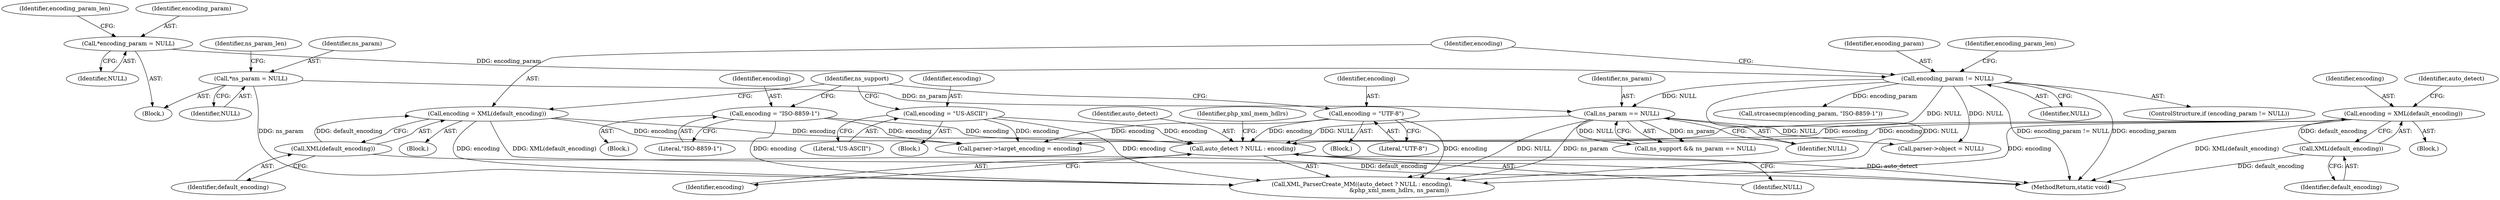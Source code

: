 digraph "0_php_dccda88f27a084bcbbb30198ace12b4e7ae961cc_9@pointer" {
"1000211" [label="(Call,auto_detect ? NULL : encoding)"];
"1000193" [label="(Call,ns_param == NULL)"];
"1000121" [label="(Call,*ns_param = NULL)"];
"1000132" [label="(Call,encoding_param != NULL)"];
"1000113" [label="(Call,*encoding_param = NULL)"];
"1000167" [label="(Call,encoding = \"UTF-8\")"];
"1000156" [label="(Call,encoding = \"ISO-8859-1\")"];
"1000178" [label="(Call,encoding = \"US-ASCII\")"];
"1000186" [label="(Call,encoding = XML(default_encoding))"];
"1000188" [label="(Call,XML(default_encoding))"];
"1000141" [label="(Call,encoding = XML(default_encoding))"];
"1000143" [label="(Call,XML(default_encoding))"];
"1000214" [label="(Identifier,encoding)"];
"1000193" [label="(Call,ns_param == NULL)"];
"1000218" [label="(Call,parser->target_encoding = encoding)"];
"1000142" [label="(Identifier,encoding)"];
"1000253" [label="(MethodReturn,static void)"];
"1000118" [label="(Identifier,encoding_param_len)"];
"1000213" [label="(Identifier,NULL)"];
"1000211" [label="(Call,auto_detect ? NULL : encoding)"];
"1000113" [label="(Call,*encoding_param = NULL)"];
"1000158" [label="(Literal,\"ISO-8859-1\")"];
"1000114" [label="(Identifier,encoding_param)"];
"1000169" [label="(Literal,\"UTF-8\")"];
"1000216" [label="(Identifier,php_xml_mem_hdlrs)"];
"1000106" [label="(Block,)"];
"1000212" [label="(Identifier,auto_detect)"];
"1000132" [label="(Call,encoding_param != NULL)"];
"1000167" [label="(Call,encoding = \"UTF-8\")"];
"1000156" [label="(Call,encoding = \"ISO-8859-1\")"];
"1000157" [label="(Identifier,encoding)"];
"1000180" [label="(Literal,\"US-ASCII\")"];
"1000210" [label="(Call,XML_ParserCreate_MM((auto_detect ? NULL : encoding),\n                                         &php_xml_mem_hdlrs, ns_param))"];
"1000134" [label="(Identifier,NULL)"];
"1000122" [label="(Identifier,ns_param)"];
"1000115" [label="(Identifier,NULL)"];
"1000143" [label="(Call,XML(default_encoding))"];
"1000155" [label="(Block,)"];
"1000144" [label="(Identifier,default_encoding)"];
"1000189" [label="(Identifier,default_encoding)"];
"1000126" [label="(Identifier,ns_param_len)"];
"1000186" [label="(Call,encoding = XML(default_encoding))"];
"1000185" [label="(Block,)"];
"1000141" [label="(Call,encoding = XML(default_encoding))"];
"1000168" [label="(Identifier,encoding)"];
"1000166" [label="(Block,)"];
"1000123" [label="(Identifier,NULL)"];
"1000133" [label="(Identifier,encoding_param)"];
"1000228" [label="(Call,parser->object = NULL)"];
"1000191" [label="(Call,ns_support && ns_param == NULL)"];
"1000187" [label="(Identifier,encoding)"];
"1000192" [label="(Identifier,ns_support)"];
"1000188" [label="(Call,XML(default_encoding))"];
"1000178" [label="(Call,encoding = \"US-ASCII\")"];
"1000177" [label="(Block,)"];
"1000138" [label="(Identifier,encoding_param_len)"];
"1000131" [label="(ControlStructure,if (encoding_param != NULL))"];
"1000121" [label="(Call,*ns_param = NULL)"];
"1000179" [label="(Identifier,encoding)"];
"1000195" [label="(Identifier,NULL)"];
"1000146" [label="(Identifier,auto_detect)"];
"1000140" [label="(Block,)"];
"1000194" [label="(Identifier,ns_param)"];
"1000151" [label="(Call,strcasecmp(encoding_param, \"ISO-8859-1\"))"];
"1000211" -> "1000210"  [label="AST: "];
"1000211" -> "1000213"  [label="CFG: "];
"1000211" -> "1000214"  [label="CFG: "];
"1000212" -> "1000211"  [label="AST: "];
"1000213" -> "1000211"  [label="AST: "];
"1000214" -> "1000211"  [label="AST: "];
"1000216" -> "1000211"  [label="CFG: "];
"1000211" -> "1000253"  [label="DDG: auto_detect"];
"1000193" -> "1000211"  [label="DDG: NULL"];
"1000132" -> "1000211"  [label="DDG: NULL"];
"1000167" -> "1000211"  [label="DDG: encoding"];
"1000156" -> "1000211"  [label="DDG: encoding"];
"1000178" -> "1000211"  [label="DDG: encoding"];
"1000186" -> "1000211"  [label="DDG: encoding"];
"1000141" -> "1000211"  [label="DDG: encoding"];
"1000193" -> "1000191"  [label="AST: "];
"1000193" -> "1000195"  [label="CFG: "];
"1000194" -> "1000193"  [label="AST: "];
"1000195" -> "1000193"  [label="AST: "];
"1000191" -> "1000193"  [label="CFG: "];
"1000193" -> "1000191"  [label="DDG: ns_param"];
"1000193" -> "1000191"  [label="DDG: NULL"];
"1000121" -> "1000193"  [label="DDG: ns_param"];
"1000132" -> "1000193"  [label="DDG: NULL"];
"1000193" -> "1000210"  [label="DDG: NULL"];
"1000193" -> "1000210"  [label="DDG: ns_param"];
"1000193" -> "1000228"  [label="DDG: NULL"];
"1000121" -> "1000106"  [label="AST: "];
"1000121" -> "1000123"  [label="CFG: "];
"1000122" -> "1000121"  [label="AST: "];
"1000123" -> "1000121"  [label="AST: "];
"1000126" -> "1000121"  [label="CFG: "];
"1000121" -> "1000210"  [label="DDG: ns_param"];
"1000132" -> "1000131"  [label="AST: "];
"1000132" -> "1000134"  [label="CFG: "];
"1000133" -> "1000132"  [label="AST: "];
"1000134" -> "1000132"  [label="AST: "];
"1000138" -> "1000132"  [label="CFG: "];
"1000187" -> "1000132"  [label="CFG: "];
"1000132" -> "1000253"  [label="DDG: encoding_param"];
"1000132" -> "1000253"  [label="DDG: encoding_param != NULL"];
"1000113" -> "1000132"  [label="DDG: encoding_param"];
"1000132" -> "1000151"  [label="DDG: encoding_param"];
"1000132" -> "1000210"  [label="DDG: NULL"];
"1000132" -> "1000228"  [label="DDG: NULL"];
"1000113" -> "1000106"  [label="AST: "];
"1000113" -> "1000115"  [label="CFG: "];
"1000114" -> "1000113"  [label="AST: "];
"1000115" -> "1000113"  [label="AST: "];
"1000118" -> "1000113"  [label="CFG: "];
"1000167" -> "1000166"  [label="AST: "];
"1000167" -> "1000169"  [label="CFG: "];
"1000168" -> "1000167"  [label="AST: "];
"1000169" -> "1000167"  [label="AST: "];
"1000192" -> "1000167"  [label="CFG: "];
"1000167" -> "1000210"  [label="DDG: encoding"];
"1000167" -> "1000218"  [label="DDG: encoding"];
"1000156" -> "1000155"  [label="AST: "];
"1000156" -> "1000158"  [label="CFG: "];
"1000157" -> "1000156"  [label="AST: "];
"1000158" -> "1000156"  [label="AST: "];
"1000192" -> "1000156"  [label="CFG: "];
"1000156" -> "1000210"  [label="DDG: encoding"];
"1000156" -> "1000218"  [label="DDG: encoding"];
"1000178" -> "1000177"  [label="AST: "];
"1000178" -> "1000180"  [label="CFG: "];
"1000179" -> "1000178"  [label="AST: "];
"1000180" -> "1000178"  [label="AST: "];
"1000192" -> "1000178"  [label="CFG: "];
"1000178" -> "1000210"  [label="DDG: encoding"];
"1000178" -> "1000218"  [label="DDG: encoding"];
"1000186" -> "1000185"  [label="AST: "];
"1000186" -> "1000188"  [label="CFG: "];
"1000187" -> "1000186"  [label="AST: "];
"1000188" -> "1000186"  [label="AST: "];
"1000192" -> "1000186"  [label="CFG: "];
"1000186" -> "1000253"  [label="DDG: XML(default_encoding)"];
"1000188" -> "1000186"  [label="DDG: default_encoding"];
"1000186" -> "1000210"  [label="DDG: encoding"];
"1000186" -> "1000218"  [label="DDG: encoding"];
"1000188" -> "1000189"  [label="CFG: "];
"1000189" -> "1000188"  [label="AST: "];
"1000188" -> "1000253"  [label="DDG: default_encoding"];
"1000141" -> "1000140"  [label="AST: "];
"1000141" -> "1000143"  [label="CFG: "];
"1000142" -> "1000141"  [label="AST: "];
"1000143" -> "1000141"  [label="AST: "];
"1000146" -> "1000141"  [label="CFG: "];
"1000141" -> "1000253"  [label="DDG: XML(default_encoding)"];
"1000143" -> "1000141"  [label="DDG: default_encoding"];
"1000141" -> "1000210"  [label="DDG: encoding"];
"1000141" -> "1000218"  [label="DDG: encoding"];
"1000143" -> "1000144"  [label="CFG: "];
"1000144" -> "1000143"  [label="AST: "];
"1000143" -> "1000253"  [label="DDG: default_encoding"];
}
